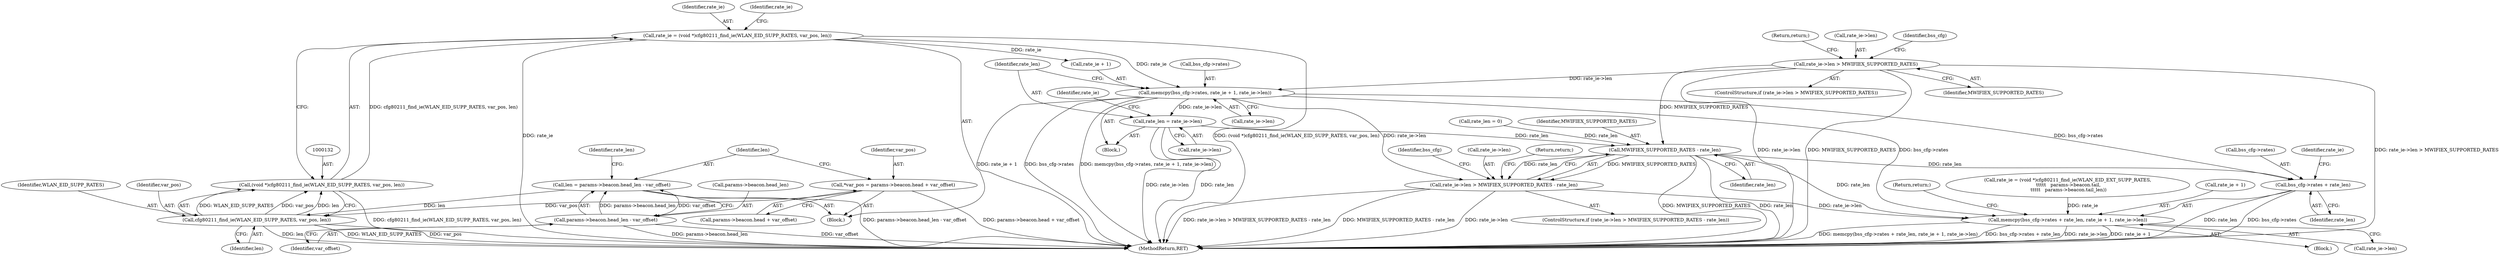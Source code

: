 digraph "0_linux_7caac62ed598a196d6ddf8d9c121e12e082cac3_0@API" {
"1000147" [label="(Call,memcpy(bss_cfg->rates, rate_ie + 1, rate_ie->len))"];
"1000129" [label="(Call,rate_ie = (void *)cfg80211_find_ie(WLAN_EID_SUPP_RATES, var_pos, len))"];
"1000131" [label="(Call,(void *)cfg80211_find_ie(WLAN_EID_SUPP_RATES, var_pos, len))"];
"1000133" [label="(Call,cfg80211_find_ie(WLAN_EID_SUPP_RATES, var_pos, len))"];
"1000106" [label="(Call,*var_pos = params->beacon.head + var_offset)"];
"1000116" [label="(Call,len = params->beacon.head_len - var_offset)"];
"1000118" [label="(Call,params->beacon.head_len - var_offset)"];
"1000141" [label="(Call,rate_ie->len > MWIFIEX_SUPPORTED_RATES)"];
"1000157" [label="(Call,rate_len = rate_ie->len)"];
"1000186" [label="(Call,MWIFIEX_SUPPORTED_RATES - rate_len)"];
"1000182" [label="(Call,rate_ie->len > MWIFIEX_SUPPORTED_RATES - rate_len)"];
"1000190" [label="(Call,memcpy(bss_cfg->rates + rate_len, rate_ie + 1, rate_ie->len))"];
"1000191" [label="(Call,bss_cfg->rates + rate_len)"];
"1000193" [label="(Identifier,bss_cfg)"];
"1000199" [label="(Call,rate_ie->len)"];
"1000142" [label="(Call,rate_ie->len)"];
"1000118" [label="(Call,params->beacon.head_len - var_offset)"];
"1000183" [label="(Call,rate_ie->len)"];
"1000130" [label="(Identifier,rate_ie)"];
"1000139" [label="(Block,)"];
"1000129" [label="(Call,rate_ie = (void *)cfg80211_find_ie(WLAN_EID_SUPP_RATES, var_pos, len))"];
"1000149" [label="(Identifier,bss_cfg)"];
"1000158" [label="(Identifier,rate_len)"];
"1000119" [label="(Call,params->beacon.head_len)"];
"1000163" [label="(Identifier,rate_ie)"];
"1000202" [label="(Return,return;)"];
"1000106" [label="(Call,*var_pos = params->beacon.head + var_offset)"];
"1000159" [label="(Call,rate_ie->len)"];
"1000203" [label="(MethodReturn,RET)"];
"1000162" [label="(Call,rate_ie = (void *)cfg80211_find_ie(WLAN_EID_EXT_SUPP_RATES,\n \t\t\t\t\t   params->beacon.tail,\n \t\t\t\t\t   params->beacon.tail_len))"];
"1000103" [label="(Block,)"];
"1000157" [label="(Call,rate_len = rate_ie->len)"];
"1000180" [label="(Block,)"];
"1000134" [label="(Identifier,WLAN_EID_SUPP_RATES)"];
"1000108" [label="(Call,params->beacon.head + var_offset)"];
"1000140" [label="(ControlStructure,if (rate_ie->len > MWIFIEX_SUPPORTED_RATES))"];
"1000189" [label="(Return,return;)"];
"1000126" [label="(Call,rate_len = 0)"];
"1000147" [label="(Call,memcpy(bss_cfg->rates, rate_ie + 1, rate_ie->len))"];
"1000117" [label="(Identifier,len)"];
"1000141" [label="(Call,rate_ie->len > MWIFIEX_SUPPORTED_RATES)"];
"1000186" [label="(Call,MWIFIEX_SUPPORTED_RATES - rate_len)"];
"1000135" [label="(Identifier,var_pos)"];
"1000181" [label="(ControlStructure,if (rate_ie->len > MWIFIEX_SUPPORTED_RATES - rate_len))"];
"1000124" [label="(Identifier,var_offset)"];
"1000136" [label="(Identifier,len)"];
"1000116" [label="(Call,len = params->beacon.head_len - var_offset)"];
"1000133" [label="(Call,cfg80211_find_ie(WLAN_EID_SUPP_RATES, var_pos, len))"];
"1000187" [label="(Identifier,MWIFIEX_SUPPORTED_RATES)"];
"1000191" [label="(Call,bss_cfg->rates + rate_len)"];
"1000107" [label="(Identifier,var_pos)"];
"1000188" [label="(Identifier,rate_len)"];
"1000196" [label="(Call,rate_ie + 1)"];
"1000192" [label="(Call,bss_cfg->rates)"];
"1000190" [label="(Call,memcpy(bss_cfg->rates + rate_len, rate_ie + 1, rate_ie->len))"];
"1000138" [label="(Identifier,rate_ie)"];
"1000127" [label="(Identifier,rate_len)"];
"1000131" [label="(Call,(void *)cfg80211_find_ie(WLAN_EID_SUPP_RATES, var_pos, len))"];
"1000182" [label="(Call,rate_ie->len > MWIFIEX_SUPPORTED_RATES - rate_len)"];
"1000197" [label="(Identifier,rate_ie)"];
"1000195" [label="(Identifier,rate_len)"];
"1000146" [label="(Return,return;)"];
"1000148" [label="(Call,bss_cfg->rates)"];
"1000154" [label="(Call,rate_ie->len)"];
"1000145" [label="(Identifier,MWIFIEX_SUPPORTED_RATES)"];
"1000151" [label="(Call,rate_ie + 1)"];
"1000147" -> "1000139"  [label="AST: "];
"1000147" -> "1000154"  [label="CFG: "];
"1000148" -> "1000147"  [label="AST: "];
"1000151" -> "1000147"  [label="AST: "];
"1000154" -> "1000147"  [label="AST: "];
"1000158" -> "1000147"  [label="CFG: "];
"1000147" -> "1000203"  [label="DDG: rate_ie + 1"];
"1000147" -> "1000203"  [label="DDG: bss_cfg->rates"];
"1000147" -> "1000203"  [label="DDG: memcpy(bss_cfg->rates, rate_ie + 1, rate_ie->len)"];
"1000129" -> "1000147"  [label="DDG: rate_ie"];
"1000141" -> "1000147"  [label="DDG: rate_ie->len"];
"1000147" -> "1000157"  [label="DDG: rate_ie->len"];
"1000147" -> "1000182"  [label="DDG: rate_ie->len"];
"1000147" -> "1000190"  [label="DDG: bss_cfg->rates"];
"1000147" -> "1000191"  [label="DDG: bss_cfg->rates"];
"1000129" -> "1000103"  [label="AST: "];
"1000129" -> "1000131"  [label="CFG: "];
"1000130" -> "1000129"  [label="AST: "];
"1000131" -> "1000129"  [label="AST: "];
"1000138" -> "1000129"  [label="CFG: "];
"1000129" -> "1000203"  [label="DDG: rate_ie"];
"1000129" -> "1000203"  [label="DDG: (void *)cfg80211_find_ie(WLAN_EID_SUPP_RATES, var_pos, len)"];
"1000131" -> "1000129"  [label="DDG: cfg80211_find_ie(WLAN_EID_SUPP_RATES, var_pos, len)"];
"1000129" -> "1000151"  [label="DDG: rate_ie"];
"1000131" -> "1000133"  [label="CFG: "];
"1000132" -> "1000131"  [label="AST: "];
"1000133" -> "1000131"  [label="AST: "];
"1000131" -> "1000203"  [label="DDG: cfg80211_find_ie(WLAN_EID_SUPP_RATES, var_pos, len)"];
"1000133" -> "1000131"  [label="DDG: WLAN_EID_SUPP_RATES"];
"1000133" -> "1000131"  [label="DDG: var_pos"];
"1000133" -> "1000131"  [label="DDG: len"];
"1000133" -> "1000136"  [label="CFG: "];
"1000134" -> "1000133"  [label="AST: "];
"1000135" -> "1000133"  [label="AST: "];
"1000136" -> "1000133"  [label="AST: "];
"1000133" -> "1000203"  [label="DDG: WLAN_EID_SUPP_RATES"];
"1000133" -> "1000203"  [label="DDG: var_pos"];
"1000133" -> "1000203"  [label="DDG: len"];
"1000106" -> "1000133"  [label="DDG: var_pos"];
"1000116" -> "1000133"  [label="DDG: len"];
"1000106" -> "1000103"  [label="AST: "];
"1000106" -> "1000108"  [label="CFG: "];
"1000107" -> "1000106"  [label="AST: "];
"1000108" -> "1000106"  [label="AST: "];
"1000117" -> "1000106"  [label="CFG: "];
"1000106" -> "1000203"  [label="DDG: params->beacon.head + var_offset"];
"1000116" -> "1000103"  [label="AST: "];
"1000116" -> "1000118"  [label="CFG: "];
"1000117" -> "1000116"  [label="AST: "];
"1000118" -> "1000116"  [label="AST: "];
"1000127" -> "1000116"  [label="CFG: "];
"1000116" -> "1000203"  [label="DDG: params->beacon.head_len - var_offset"];
"1000118" -> "1000116"  [label="DDG: params->beacon.head_len"];
"1000118" -> "1000116"  [label="DDG: var_offset"];
"1000118" -> "1000124"  [label="CFG: "];
"1000119" -> "1000118"  [label="AST: "];
"1000124" -> "1000118"  [label="AST: "];
"1000118" -> "1000203"  [label="DDG: params->beacon.head_len"];
"1000118" -> "1000203"  [label="DDG: var_offset"];
"1000141" -> "1000140"  [label="AST: "];
"1000141" -> "1000145"  [label="CFG: "];
"1000142" -> "1000141"  [label="AST: "];
"1000145" -> "1000141"  [label="AST: "];
"1000146" -> "1000141"  [label="CFG: "];
"1000149" -> "1000141"  [label="CFG: "];
"1000141" -> "1000203"  [label="DDG: rate_ie->len > MWIFIEX_SUPPORTED_RATES"];
"1000141" -> "1000203"  [label="DDG: rate_ie->len"];
"1000141" -> "1000203"  [label="DDG: MWIFIEX_SUPPORTED_RATES"];
"1000141" -> "1000186"  [label="DDG: MWIFIEX_SUPPORTED_RATES"];
"1000157" -> "1000139"  [label="AST: "];
"1000157" -> "1000159"  [label="CFG: "];
"1000158" -> "1000157"  [label="AST: "];
"1000159" -> "1000157"  [label="AST: "];
"1000163" -> "1000157"  [label="CFG: "];
"1000157" -> "1000203"  [label="DDG: rate_ie->len"];
"1000157" -> "1000203"  [label="DDG: rate_len"];
"1000157" -> "1000186"  [label="DDG: rate_len"];
"1000186" -> "1000182"  [label="AST: "];
"1000186" -> "1000188"  [label="CFG: "];
"1000187" -> "1000186"  [label="AST: "];
"1000188" -> "1000186"  [label="AST: "];
"1000182" -> "1000186"  [label="CFG: "];
"1000186" -> "1000203"  [label="DDG: rate_len"];
"1000186" -> "1000203"  [label="DDG: MWIFIEX_SUPPORTED_RATES"];
"1000186" -> "1000182"  [label="DDG: MWIFIEX_SUPPORTED_RATES"];
"1000186" -> "1000182"  [label="DDG: rate_len"];
"1000126" -> "1000186"  [label="DDG: rate_len"];
"1000186" -> "1000190"  [label="DDG: rate_len"];
"1000186" -> "1000191"  [label="DDG: rate_len"];
"1000182" -> "1000181"  [label="AST: "];
"1000183" -> "1000182"  [label="AST: "];
"1000189" -> "1000182"  [label="CFG: "];
"1000193" -> "1000182"  [label="CFG: "];
"1000182" -> "1000203"  [label="DDG: rate_ie->len > MWIFIEX_SUPPORTED_RATES - rate_len"];
"1000182" -> "1000203"  [label="DDG: MWIFIEX_SUPPORTED_RATES - rate_len"];
"1000182" -> "1000203"  [label="DDG: rate_ie->len"];
"1000182" -> "1000190"  [label="DDG: rate_ie->len"];
"1000190" -> "1000180"  [label="AST: "];
"1000190" -> "1000199"  [label="CFG: "];
"1000191" -> "1000190"  [label="AST: "];
"1000196" -> "1000190"  [label="AST: "];
"1000199" -> "1000190"  [label="AST: "];
"1000202" -> "1000190"  [label="CFG: "];
"1000190" -> "1000203"  [label="DDG: memcpy(bss_cfg->rates + rate_len, rate_ie + 1, rate_ie->len)"];
"1000190" -> "1000203"  [label="DDG: bss_cfg->rates + rate_len"];
"1000190" -> "1000203"  [label="DDG: rate_ie->len"];
"1000190" -> "1000203"  [label="DDG: rate_ie + 1"];
"1000162" -> "1000190"  [label="DDG: rate_ie"];
"1000191" -> "1000195"  [label="CFG: "];
"1000192" -> "1000191"  [label="AST: "];
"1000195" -> "1000191"  [label="AST: "];
"1000197" -> "1000191"  [label="CFG: "];
"1000191" -> "1000203"  [label="DDG: rate_len"];
"1000191" -> "1000203"  [label="DDG: bss_cfg->rates"];
}
